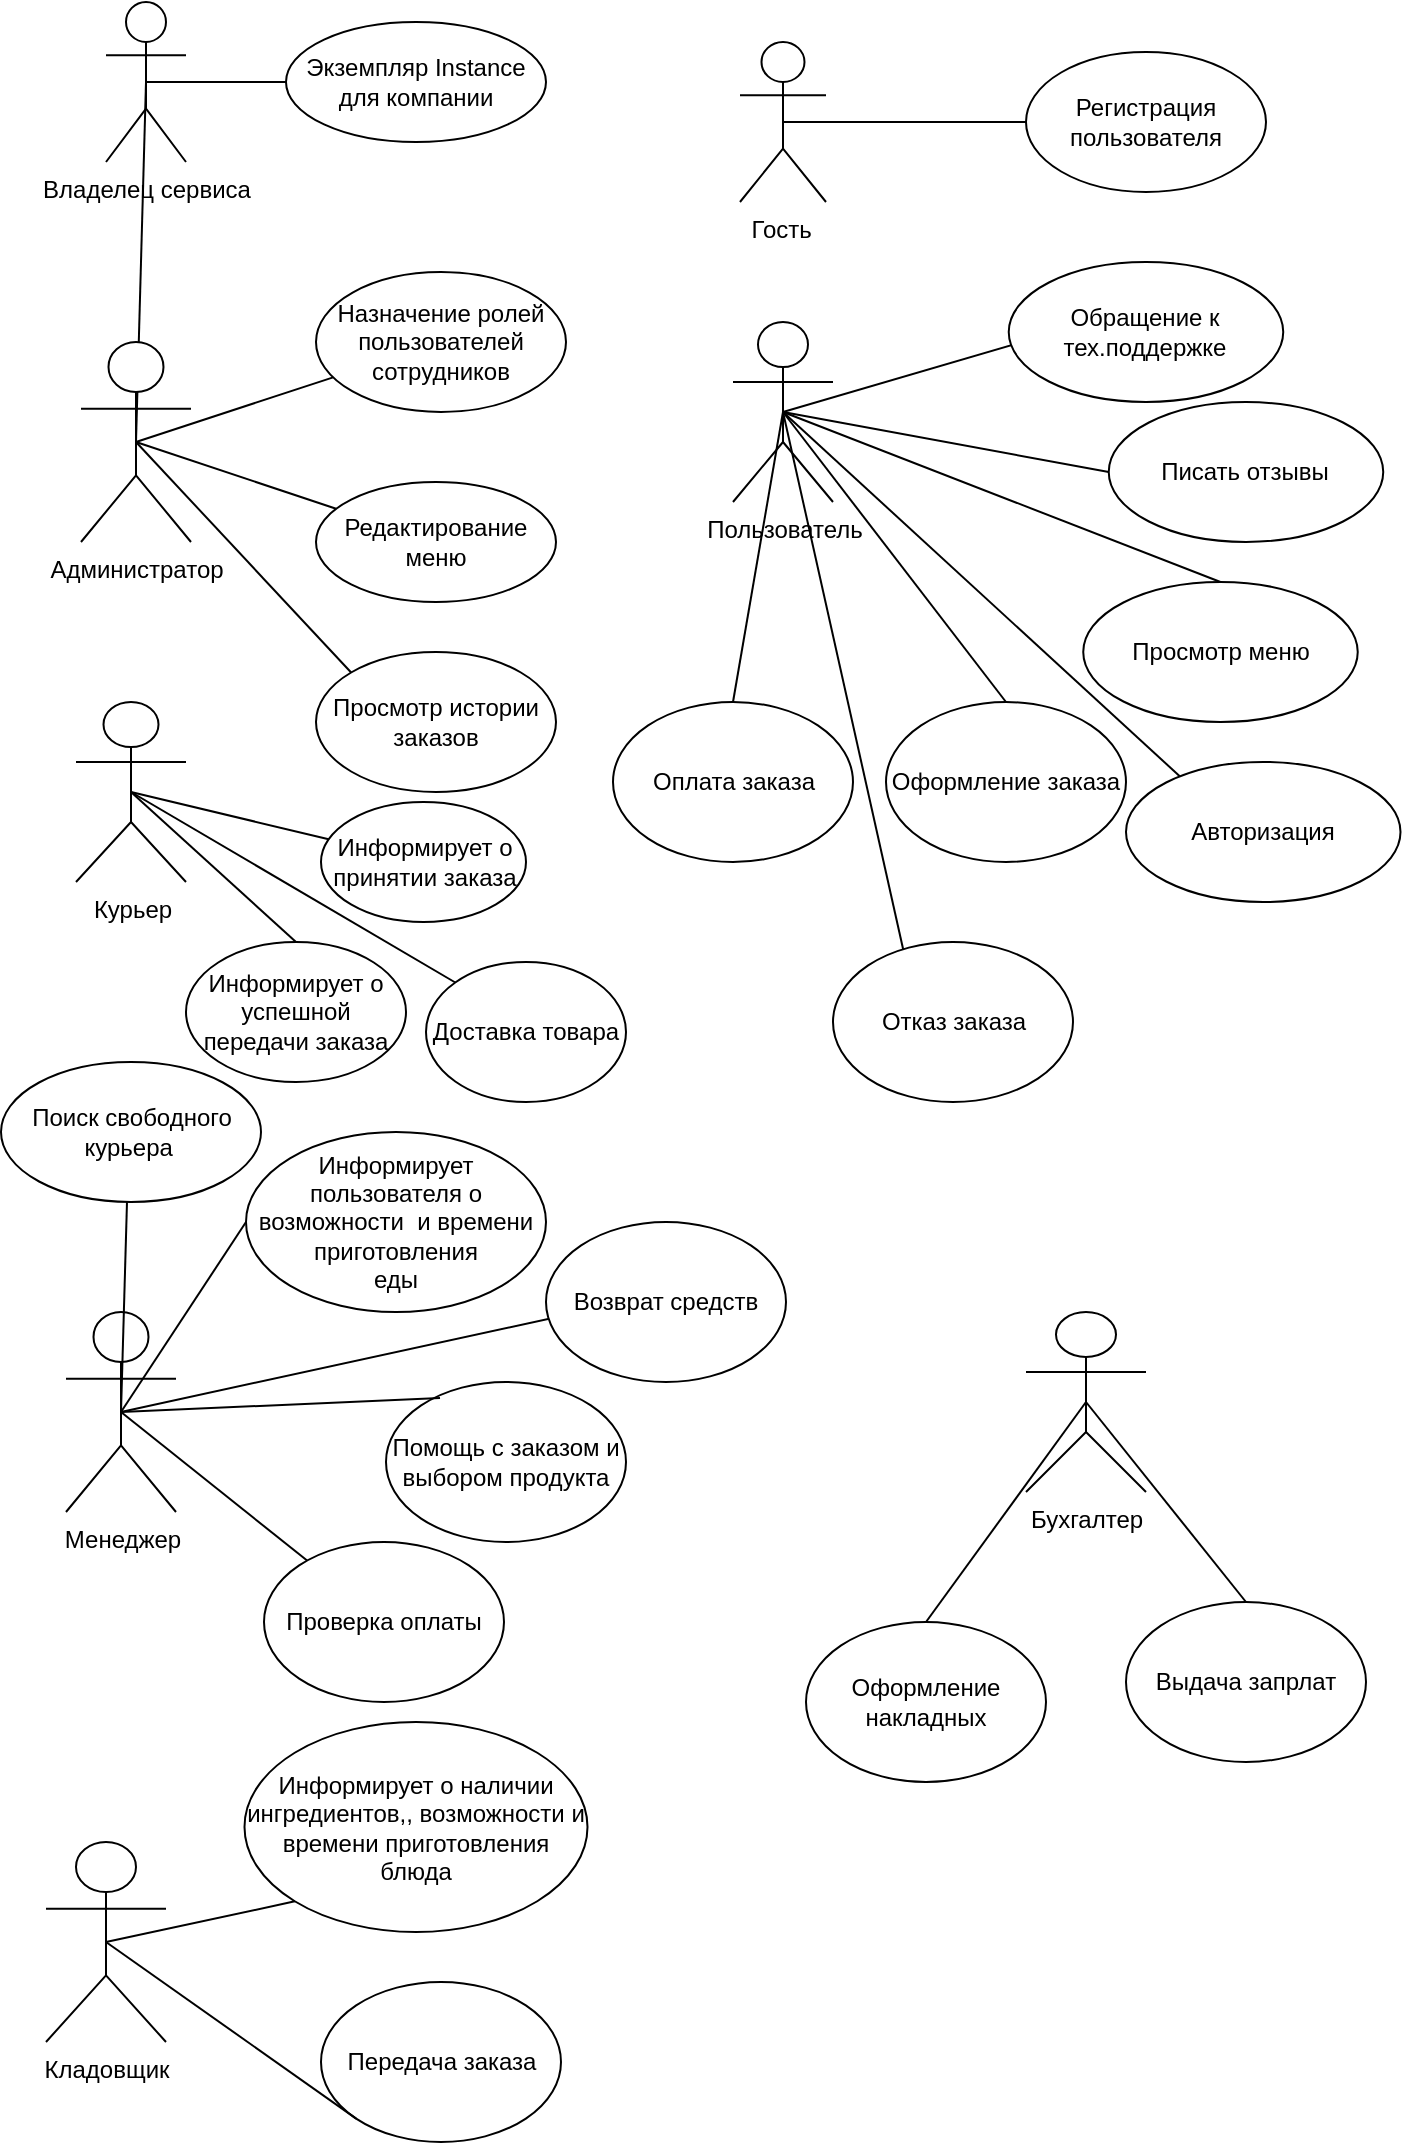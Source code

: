 <mxfile version="20.7.4" type="device"><diagram id="iS6ljSYbqSgm4lZ05rVY" name="Страница 1"><mxGraphModel dx="2501" dy="884" grid="1" gridSize="10" guides="1" tooltips="1" connect="1" arrows="1" fold="1" page="1" pageScale="1" pageWidth="827" pageHeight="1169" math="0" shadow="0"><root><mxCell id="0"/><mxCell id="1" parent="0"/><mxCell id="gOxsq59xv3tw6auYfKT3-1" value="Владелец сервиса&lt;br&gt;" style="shape=umlActor;verticalLabelPosition=bottom;verticalAlign=top;html=1;outlineConnect=0;" parent="1" vertex="1"><mxGeometry x="-730" y="60" width="40" height="80" as="geometry"/></mxCell><mxCell id="gOxsq59xv3tw6auYfKT3-2" value="" style="endArrow=none;html=1;rounded=0;exitX=0.5;exitY=0.5;exitDx=0;exitDy=0;exitPerimeter=0;" parent="1" source="gOxsq59xv3tw6auYfKT3-1" target="gOxsq59xv3tw6auYfKT3-3" edge="1"><mxGeometry width="50" height="50" relative="1" as="geometry"><mxPoint x="-680" y="350" as="sourcePoint"/><mxPoint x="-610" y="90" as="targetPoint"/></mxGeometry></mxCell><mxCell id="gOxsq59xv3tw6auYfKT3-3" value="Экземпляр Instance для компании" style="ellipse;whiteSpace=wrap;html=1;" parent="1" vertex="1"><mxGeometry x="-640" y="70" width="130" height="60" as="geometry"/></mxCell><mxCell id="gOxsq59xv3tw6auYfKT3-4" value="Гость&amp;nbsp;&lt;br&gt;" style="shape=umlActor;verticalLabelPosition=bottom;verticalAlign=top;html=1;outlineConnect=0;" parent="1" vertex="1"><mxGeometry x="-413" y="80" width="43" height="80" as="geometry"/></mxCell><mxCell id="gOxsq59xv3tw6auYfKT3-5" value="" style="endArrow=none;html=1;rounded=0;exitX=0.5;exitY=0.5;exitDx=0;exitDy=0;exitPerimeter=0;" parent="1" source="gOxsq59xv3tw6auYfKT3-4" target="gOxsq59xv3tw6auYfKT3-6" edge="1"><mxGeometry width="50" height="50" relative="1" as="geometry"><mxPoint x="-400" y="390" as="sourcePoint"/><mxPoint x="-280" y="120" as="targetPoint"/></mxGeometry></mxCell><mxCell id="gOxsq59xv3tw6auYfKT3-6" value="Регистрация пользователя" style="ellipse;whiteSpace=wrap;html=1;" parent="1" vertex="1"><mxGeometry x="-270" y="85" width="120" height="70" as="geometry"/></mxCell><mxCell id="gOxsq59xv3tw6auYfKT3-10" value="Пользователь" style="shape=umlActor;verticalLabelPosition=bottom;verticalAlign=top;html=1;outlineConnect=0;" parent="1" vertex="1"><mxGeometry x="-416.5" y="220" width="50" height="90" as="geometry"/></mxCell><mxCell id="gOxsq59xv3tw6auYfKT3-15" value="" style="endArrow=none;html=1;rounded=0;entryX=0.5;entryY=0.5;entryDx=0;entryDy=0;entryPerimeter=0;startArrow=none;exitX=0.5;exitY=0.5;exitDx=0;exitDy=0;exitPerimeter=0;" parent="1" source="gOxsq59xv3tw6auYfKT3-17" target="gOxsq59xv3tw6auYfKT3-1" edge="1"><mxGeometry width="50" height="50" relative="1" as="geometry"><mxPoint x="-710" y="290" as="sourcePoint"/><mxPoint x="-550" y="440" as="targetPoint"/></mxGeometry></mxCell><mxCell id="gOxsq59xv3tw6auYfKT3-17" value="Администратор&lt;br&gt;" style="shape=umlActor;verticalLabelPosition=bottom;verticalAlign=top;html=1;outlineConnect=0;" parent="1" vertex="1"><mxGeometry x="-742.5" y="230" width="55" height="100" as="geometry"/></mxCell><mxCell id="gOxsq59xv3tw6auYfKT3-21" value="" style="endArrow=none;html=1;rounded=0;exitX=0.5;exitY=0.5;exitDx=0;exitDy=0;exitPerimeter=0;" parent="1" source="gOxsq59xv3tw6auYfKT3-17" target="gOxsq59xv3tw6auYfKT3-22" edge="1"><mxGeometry width="50" height="50" relative="1" as="geometry"><mxPoint x="-620" y="370" as="sourcePoint"/><mxPoint x="-590" y="370" as="targetPoint"/></mxGeometry></mxCell><mxCell id="gOxsq59xv3tw6auYfKT3-22" value="Редактирование меню" style="ellipse;whiteSpace=wrap;html=1;" parent="1" vertex="1"><mxGeometry x="-625" y="300" width="120" height="60" as="geometry"/></mxCell><mxCell id="gOxsq59xv3tw6auYfKT3-23" value="Просмотр меню&lt;br&gt;" style="ellipse;whiteSpace=wrap;html=1;" parent="1" vertex="1"><mxGeometry x="-241.38" y="350" width="137.25" height="70" as="geometry"/></mxCell><mxCell id="gOxsq59xv3tw6auYfKT3-24" value="" style="endArrow=none;html=1;rounded=0;exitX=0.5;exitY=0.5;exitDx=0;exitDy=0;exitPerimeter=0;entryX=0.5;entryY=0;entryDx=0;entryDy=0;" parent="1" source="gOxsq59xv3tw6auYfKT3-10" target="gOxsq59xv3tw6auYfKT3-23" edge="1"><mxGeometry width="50" height="50" relative="1" as="geometry"><mxPoint x="-310" y="320" as="sourcePoint"/><mxPoint x="-430" y="470" as="targetPoint"/></mxGeometry></mxCell><mxCell id="gOxsq59xv3tw6auYfKT3-25" value="" style="endArrow=none;html=1;rounded=0;entryX=0.5;entryY=0.5;entryDx=0;entryDy=0;exitX=0.5;exitY=0;exitDx=0;exitDy=0;entryPerimeter=0;" parent="1" source="gOxsq59xv3tw6auYfKT3-26" target="gOxsq59xv3tw6auYfKT3-10" edge="1"><mxGeometry width="50" height="50" relative="1" as="geometry"><mxPoint x="-320" y="580" as="sourcePoint"/><mxPoint x="-300" y="460" as="targetPoint"/></mxGeometry></mxCell><mxCell id="gOxsq59xv3tw6auYfKT3-26" value="Оформление заказа&lt;br&gt;" style="ellipse;whiteSpace=wrap;html=1;" parent="1" vertex="1"><mxGeometry x="-340" y="410" width="120" height="80" as="geometry"/></mxCell><mxCell id="gOxsq59xv3tw6auYfKT3-28" value="Менеджер&lt;br&gt;" style="shape=umlActor;verticalLabelPosition=bottom;verticalAlign=top;html=1;outlineConnect=0;" parent="1" vertex="1"><mxGeometry x="-750" y="715" width="55" height="100" as="geometry"/></mxCell><mxCell id="gOxsq59xv3tw6auYfKT3-29" value="Курьер&lt;br&gt;" style="shape=umlActor;verticalLabelPosition=bottom;verticalAlign=top;html=1;outlineConnect=0;" parent="1" vertex="1"><mxGeometry x="-745" y="410" width="55" height="90" as="geometry"/></mxCell><mxCell id="gOxsq59xv3tw6auYfKT3-30" value="Кладовщик&lt;br&gt;" style="shape=umlActor;verticalLabelPosition=bottom;verticalAlign=top;html=1;outlineConnect=0;" parent="1" vertex="1"><mxGeometry x="-760" y="980" width="60" height="100" as="geometry"/></mxCell><mxCell id="gOxsq59xv3tw6auYfKT3-32" value="Информирует пользователя о возможности&amp;nbsp; и времени &lt;br&gt;приготовления&lt;br&gt;еды" style="ellipse;whiteSpace=wrap;html=1;" parent="1" vertex="1"><mxGeometry x="-660" y="625" width="150" height="90" as="geometry"/></mxCell><mxCell id="gOxsq59xv3tw6auYfKT3-34" value="" style="endArrow=none;html=1;rounded=0;exitX=0.5;exitY=0.5;exitDx=0;exitDy=0;exitPerimeter=0;entryX=0;entryY=0.5;entryDx=0;entryDy=0;" parent="1" source="gOxsq59xv3tw6auYfKT3-28" target="gOxsq59xv3tw6auYfKT3-32" edge="1"><mxGeometry width="50" height="50" relative="1" as="geometry"><mxPoint x="-380" y="470" as="sourcePoint"/><mxPoint x="-330" y="420" as="targetPoint"/></mxGeometry></mxCell><mxCell id="gOxsq59xv3tw6auYfKT3-35" value="" style="endArrow=none;html=1;rounded=0;exitX=0.5;exitY=0.5;exitDx=0;exitDy=0;exitPerimeter=0;" parent="1" source="gOxsq59xv3tw6auYfKT3-17" target="gOxsq59xv3tw6auYfKT3-36" edge="1"><mxGeometry width="50" height="50" relative="1" as="geometry"><mxPoint x="-380" y="470" as="sourcePoint"/><mxPoint x="-580" y="280" as="targetPoint"/></mxGeometry></mxCell><mxCell id="gOxsq59xv3tw6auYfKT3-36" value="Назначение ролей пользователей сотрудников" style="ellipse;whiteSpace=wrap;html=1;" parent="1" vertex="1"><mxGeometry x="-625" y="195" width="125" height="70" as="geometry"/></mxCell><mxCell id="gOxsq59xv3tw6auYfKT3-38" value="" style="endArrow=none;html=1;rounded=0;entryX=0.5;entryY=0.5;entryDx=0;entryDy=0;entryPerimeter=0;exitX=0.5;exitY=0;exitDx=0;exitDy=0;" parent="1" source="gOxsq59xv3tw6auYfKT3-39" target="gOxsq59xv3tw6auYfKT3-28" edge="1"><mxGeometry width="50" height="50" relative="1" as="geometry"><mxPoint x="-710" y="630" as="sourcePoint"/><mxPoint x="-330" y="670" as="targetPoint"/></mxGeometry></mxCell><mxCell id="gOxsq59xv3tw6auYfKT3-39" value="Поиск свободного курьера&amp;nbsp;" style="ellipse;whiteSpace=wrap;html=1;" parent="1" vertex="1"><mxGeometry x="-782.5" y="590" width="130" height="70" as="geometry"/></mxCell><mxCell id="gOxsq59xv3tw6auYfKT3-43" value="Информирует о наличии ингредиентов,, возможности и времени приготовления блюда" style="ellipse;whiteSpace=wrap;html=1;" parent="1" vertex="1"><mxGeometry x="-660.75" y="920" width="171.5" height="105" as="geometry"/></mxCell><mxCell id="gOxsq59xv3tw6auYfKT3-45" value="" style="endArrow=none;html=1;rounded=0;exitX=0.5;exitY=0.5;exitDx=0;exitDy=0;exitPerimeter=0;entryX=0;entryY=0;entryDx=0;entryDy=0;" parent="1" source="gOxsq59xv3tw6auYfKT3-29" target="o2Vf-3LQWn_CIKnOFiKK-13" edge="1"><mxGeometry width="50" height="50" relative="1" as="geometry"><mxPoint x="-370" y="780" as="sourcePoint"/><mxPoint x="-530" y="490" as="targetPoint"/></mxGeometry></mxCell><mxCell id="gOxsq59xv3tw6auYfKT3-46" value="Передача заказа" style="ellipse;whiteSpace=wrap;html=1;" parent="1" vertex="1"><mxGeometry x="-622.5" y="1050" width="120" height="80" as="geometry"/></mxCell><mxCell id="gOxsq59xv3tw6auYfKT3-53" value="" style="endArrow=none;html=1;rounded=0;entryX=0.5;entryY=0.5;entryDx=0;entryDy=0;exitX=0.5;exitY=0;exitDx=0;exitDy=0;entryPerimeter=0;" parent="1" source="gOxsq59xv3tw6auYfKT3-54" target="gOxsq59xv3tw6auYfKT3-29" edge="1"><mxGeometry width="50" height="50" relative="1" as="geometry"><mxPoint x="-560" y="590" as="sourcePoint"/><mxPoint x="-260" y="600" as="targetPoint"/></mxGeometry></mxCell><mxCell id="gOxsq59xv3tw6auYfKT3-54" value="Информирует о успешной передачи заказа" style="ellipse;whiteSpace=wrap;html=1;" parent="1" vertex="1"><mxGeometry x="-690" y="530" width="110" height="70" as="geometry"/></mxCell><mxCell id="gOxsq59xv3tw6auYfKT3-56" value="" style="endArrow=none;html=1;rounded=0;entryX=0.5;entryY=0.5;entryDx=0;entryDy=0;exitX=0.5;exitY=0;exitDx=0;exitDy=0;entryPerimeter=0;" parent="1" source="gOxsq59xv3tw6auYfKT3-57" target="gOxsq59xv3tw6auYfKT3-10" edge="1"><mxGeometry width="50" height="50" relative="1" as="geometry"><mxPoint x="-131" y="670" as="sourcePoint"/><mxPoint x="-260" y="660" as="targetPoint"/></mxGeometry></mxCell><mxCell id="gOxsq59xv3tw6auYfKT3-57" value="Оплата заказа" style="ellipse;whiteSpace=wrap;html=1;" parent="1" vertex="1"><mxGeometry x="-476.5" y="410" width="120" height="80" as="geometry"/></mxCell><mxCell id="gOxsq59xv3tw6auYfKT3-59" value="Оформление накладных" style="ellipse;whiteSpace=wrap;html=1;" parent="1" vertex="1"><mxGeometry x="-380" y="870" width="120" height="80" as="geometry"/></mxCell><mxCell id="gOxsq59xv3tw6auYfKT3-60" value="" style="endArrow=none;html=1;rounded=0;entryX=0.5;entryY=0;entryDx=0;entryDy=0;exitX=0.5;exitY=0.5;exitDx=0;exitDy=0;exitPerimeter=0;" parent="1" source="gOxsq59xv3tw6auYfKT3-61" target="gOxsq59xv3tw6auYfKT3-59" edge="1"><mxGeometry width="50" height="50" relative="1" as="geometry"><mxPoint x="-140" y="960" as="sourcePoint"/><mxPoint x="-260" y="790" as="targetPoint"/></mxGeometry></mxCell><mxCell id="gOxsq59xv3tw6auYfKT3-61" value="Бухгалтер" style="shape=umlActor;verticalLabelPosition=bottom;verticalAlign=top;html=1;outlineConnect=0;" parent="1" vertex="1"><mxGeometry x="-270" y="715" width="60" height="90" as="geometry"/></mxCell><mxCell id="gOxsq59xv3tw6auYfKT3-62" value="Просмотр истории заказов" style="ellipse;whiteSpace=wrap;html=1;" parent="1" vertex="1"><mxGeometry x="-625" y="385" width="120" height="70" as="geometry"/></mxCell><mxCell id="gOxsq59xv3tw6auYfKT3-66" value="Помощь с заказом&amp;nbsp;и выбором&amp;nbsp;продукта" style="ellipse;whiteSpace=wrap;html=1;" parent="1" vertex="1"><mxGeometry x="-590.0" y="750" width="120" height="80" as="geometry"/></mxCell><mxCell id="o2Vf-3LQWn_CIKnOFiKK-1" value="" style="endArrow=none;html=1;rounded=0;exitX=0.5;exitY=0.5;exitDx=0;exitDy=0;exitPerimeter=0;entryX=0;entryY=0;entryDx=0;entryDy=0;" parent="1" source="gOxsq59xv3tw6auYfKT3-17" target="gOxsq59xv3tw6auYfKT3-62" edge="1"><mxGeometry width="50" height="50" relative="1" as="geometry"><mxPoint x="-440" y="630" as="sourcePoint"/><mxPoint x="-390" y="580" as="targetPoint"/></mxGeometry></mxCell><mxCell id="o2Vf-3LQWn_CIKnOFiKK-3" value="" style="endArrow=none;html=1;rounded=0;exitX=0.5;exitY=0.5;exitDx=0;exitDy=0;exitPerimeter=0;entryX=0.225;entryY=0.1;entryDx=0;entryDy=0;entryPerimeter=0;" parent="1" source="gOxsq59xv3tw6auYfKT3-28" target="gOxsq59xv3tw6auYfKT3-66" edge="1"><mxGeometry width="50" height="50" relative="1" as="geometry"><mxPoint x="-440" y="810" as="sourcePoint"/><mxPoint x="-390" y="760" as="targetPoint"/></mxGeometry></mxCell><mxCell id="o2Vf-3LQWn_CIKnOFiKK-4" value="" style="endArrow=none;html=1;rounded=0;exitX=0.5;exitY=0.5;exitDx=0;exitDy=0;exitPerimeter=0;entryX=0;entryY=1;entryDx=0;entryDy=0;" parent="1" source="gOxsq59xv3tw6auYfKT3-30" target="gOxsq59xv3tw6auYfKT3-46" edge="1"><mxGeometry width="50" height="50" relative="1" as="geometry"><mxPoint x="-440" y="850" as="sourcePoint"/><mxPoint x="-540" y="1040" as="targetPoint"/></mxGeometry></mxCell><mxCell id="o2Vf-3LQWn_CIKnOFiKK-5" value="" style="endArrow=none;html=1;rounded=0;exitX=0.5;exitY=0.5;exitDx=0;exitDy=0;exitPerimeter=0;entryX=0;entryY=1;entryDx=0;entryDy=0;" parent="1" source="gOxsq59xv3tw6auYfKT3-30" target="gOxsq59xv3tw6auYfKT3-43" edge="1"><mxGeometry width="50" height="50" relative="1" as="geometry"><mxPoint x="-440" y="850" as="sourcePoint"/><mxPoint x="-390" y="800" as="targetPoint"/></mxGeometry></mxCell><mxCell id="o2Vf-3LQWn_CIKnOFiKK-6" value="Выдача запрлат" style="ellipse;whiteSpace=wrap;html=1;" parent="1" vertex="1"><mxGeometry x="-220" y="860" width="120" height="80" as="geometry"/></mxCell><mxCell id="o2Vf-3LQWn_CIKnOFiKK-7" value="" style="endArrow=none;html=1;rounded=0;entryX=0.5;entryY=0.5;entryDx=0;entryDy=0;entryPerimeter=0;exitX=0.5;exitY=0;exitDx=0;exitDy=0;" parent="1" source="o2Vf-3LQWn_CIKnOFiKK-6" target="gOxsq59xv3tw6auYfKT3-61" edge="1"><mxGeometry width="50" height="50" relative="1" as="geometry"><mxPoint x="-440" y="690" as="sourcePoint"/><mxPoint x="-390" y="640" as="targetPoint"/></mxGeometry></mxCell><mxCell id="o2Vf-3LQWn_CIKnOFiKK-8" value="Писать отзывы" style="ellipse;whiteSpace=wrap;html=1;" parent="1" vertex="1"><mxGeometry x="-228.63" y="260" width="137.25" height="70" as="geometry"/></mxCell><mxCell id="o2Vf-3LQWn_CIKnOFiKK-9" value="" style="endArrow=none;html=1;rounded=0;exitX=0.5;exitY=0.5;exitDx=0;exitDy=0;exitPerimeter=0;entryX=0;entryY=0.5;entryDx=0;entryDy=0;" parent="1" source="gOxsq59xv3tw6auYfKT3-10" target="o2Vf-3LQWn_CIKnOFiKK-8" edge="1"><mxGeometry width="50" height="50" relative="1" as="geometry"><mxPoint x="-500" y="600" as="sourcePoint"/><mxPoint x="-450" y="550" as="targetPoint"/></mxGeometry></mxCell><mxCell id="o2Vf-3LQWn_CIKnOFiKK-10" value="" style="endArrow=none;html=1;rounded=0;exitX=0.5;exitY=0.5;exitDx=0;exitDy=0;exitPerimeter=0;" parent="1" source="gOxsq59xv3tw6auYfKT3-10" edge="1"><mxGeometry width="50" height="50" relative="1" as="geometry"><mxPoint x="-500" y="600" as="sourcePoint"/><mxPoint x="-273.761" y="230.54" as="targetPoint"/></mxGeometry></mxCell><mxCell id="o2Vf-3LQWn_CIKnOFiKK-12" value="Обращение к тех.поддержке" style="ellipse;whiteSpace=wrap;html=1;" parent="1" vertex="1"><mxGeometry x="-278.63" y="190" width="137.25" height="70" as="geometry"/></mxCell><mxCell id="o2Vf-3LQWn_CIKnOFiKK-13" value="Доставка товара" style="ellipse;whiteSpace=wrap;html=1;" parent="1" vertex="1"><mxGeometry x="-570" y="540" width="100" height="70" as="geometry"/></mxCell><mxCell id="o2Vf-3LQWn_CIKnOFiKK-14" value="Проверка оплаты" style="ellipse;whiteSpace=wrap;html=1;" parent="1" vertex="1"><mxGeometry x="-651.0" y="830" width="120" height="80" as="geometry"/></mxCell><mxCell id="o2Vf-3LQWn_CIKnOFiKK-15" value="" style="endArrow=none;html=1;rounded=0;entryX=0.5;entryY=0.5;entryDx=0;entryDy=0;entryPerimeter=0;" parent="1" source="o2Vf-3LQWn_CIKnOFiKK-14" target="gOxsq59xv3tw6auYfKT3-28" edge="1"><mxGeometry width="50" height="50" relative="1" as="geometry"><mxPoint x="-660" y="870" as="sourcePoint"/><mxPoint x="-610" y="820" as="targetPoint"/></mxGeometry></mxCell><mxCell id="o2Vf-3LQWn_CIKnOFiKK-18" value="" style="endArrow=none;html=1;rounded=0;exitX=0.5;exitY=0.5;exitDx=0;exitDy=0;exitPerimeter=0;" parent="1" source="gOxsq59xv3tw6auYfKT3-28" edge="1"><mxGeometry width="50" height="50" relative="1" as="geometry"><mxPoint x="-460" y="700" as="sourcePoint"/><mxPoint x="-470" y="710" as="targetPoint"/></mxGeometry></mxCell><mxCell id="o2Vf-3LQWn_CIKnOFiKK-19" value="Возврат средств" style="ellipse;whiteSpace=wrap;html=1;" parent="1" vertex="1"><mxGeometry x="-510.0" y="670" width="120" height="80" as="geometry"/></mxCell><mxCell id="o2Vf-3LQWn_CIKnOFiKK-20" value="" style="endArrow=none;html=1;rounded=0;entryX=0.5;entryY=0.5;entryDx=0;entryDy=0;entryPerimeter=0;" parent="1" target="gOxsq59xv3tw6auYfKT3-10" edge="1"><mxGeometry width="50" height="50" relative="1" as="geometry"><mxPoint x="-330" y="540" as="sourcePoint"/><mxPoint x="-370" y="520" as="targetPoint"/></mxGeometry></mxCell><mxCell id="o2Vf-3LQWn_CIKnOFiKK-21" value="Отказ заказа" style="ellipse;whiteSpace=wrap;html=1;" parent="1" vertex="1"><mxGeometry x="-366.5" y="530" width="120" height="80" as="geometry"/></mxCell><mxCell id="o2Vf-3LQWn_CIKnOFiKK-22" value="" style="endArrow=none;html=1;rounded=0;exitX=0.5;exitY=0.5;exitDx=0;exitDy=0;exitPerimeter=0;" parent="1" source="gOxsq59xv3tw6auYfKT3-29" target="o2Vf-3LQWn_CIKnOFiKK-23" edge="1"><mxGeometry width="50" height="50" relative="1" as="geometry"><mxPoint x="-470" y="630" as="sourcePoint"/><mxPoint x="-600" y="480" as="targetPoint"/></mxGeometry></mxCell><mxCell id="o2Vf-3LQWn_CIKnOFiKK-23" value="Информирует о принятии заказа" style="ellipse;whiteSpace=wrap;html=1;" parent="1" vertex="1"><mxGeometry x="-622.5" y="460" width="102.5" height="60" as="geometry"/></mxCell><mxCell id="rlFdsUeUAOsY05STVR11-1" value="" style="endArrow=none;html=1;rounded=0;fontSize=12;startSize=14;endSize=14;sourcePerimeterSpacing=8;targetPerimeterSpacing=8;curved=1;exitX=0.5;exitY=0.5;exitDx=0;exitDy=0;exitPerimeter=0;" edge="1" parent="1" source="gOxsq59xv3tw6auYfKT3-10"><mxGeometry width="50" height="50" relative="1" as="geometry"><mxPoint x="-230" y="460" as="sourcePoint"/><mxPoint x="-190" y="450" as="targetPoint"/></mxGeometry></mxCell><mxCell id="rlFdsUeUAOsY05STVR11-2" value="Авторизация" style="ellipse;whiteSpace=wrap;html=1;" vertex="1" parent="1"><mxGeometry x="-220" y="440" width="137.25" height="70" as="geometry"/></mxCell></root></mxGraphModel></diagram></mxfile>